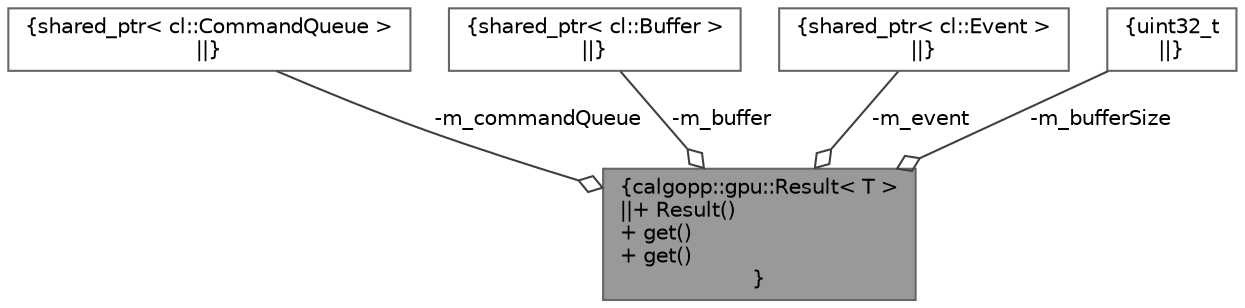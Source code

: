 digraph "calgopp::gpu::Result&lt; T &gt;"
{
 // LATEX_PDF_SIZE
  bgcolor="transparent";
  edge [fontname=Helvetica,fontsize=10,labelfontname=Helvetica,labelfontsize=10];
  node [fontname=Helvetica,fontsize=10,shape=box,height=0.2,width=0.4];
  Node1 [label="{calgopp::gpu::Result\< T \>\n||+ Result()\l+ get()\l+ get()\l}",height=0.2,width=0.4,color="gray40", fillcolor="grey60", style="filled", fontcolor="black",tooltip=" "];
  Node2 -> Node1 [color="grey25",style="solid",label=" -m_commandQueue" ,arrowhead="odiamond"];
  Node2 [label="{shared_ptr\< cl::CommandQueue \>\n||}",height=0.2,width=0.4,color="gray40", fillcolor="white", style="filled",tooltip=" "];
  Node3 -> Node1 [color="grey25",style="solid",label=" -m_buffer" ,arrowhead="odiamond"];
  Node3 [label="{shared_ptr\< cl::Buffer \>\n||}",height=0.2,width=0.4,color="gray40", fillcolor="white", style="filled",tooltip=" "];
  Node4 -> Node1 [color="grey25",style="solid",label=" -m_event" ,arrowhead="odiamond"];
  Node4 [label="{shared_ptr\< cl::Event \>\n||}",height=0.2,width=0.4,color="gray40", fillcolor="white", style="filled",tooltip=" "];
  Node5 -> Node1 [color="grey25",style="solid",label=" -m_bufferSize" ,arrowhead="odiamond"];
  Node5 [label="{uint32_t\n||}",height=0.2,width=0.4,color="gray40", fillcolor="white", style="filled",tooltip=" "];
}
